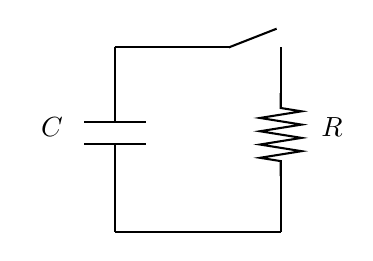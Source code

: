 

\tikzset{every picture/.style={line width=0.75pt}} %set default line width to 0.75pt        

\begin{tikzpicture}[x=0.75pt,y=0.75pt,yscale=-1,xscale=1]
%uncomment if require: \path (0,123); %set diagram left start at 0, and has height of 123

%Shape: Resistor [id:dp627469502609658] 
\draw   (123,42) -- (123,49.2) -- (133,50.8) -- (113,54) -- (133,57.2) -- (113,60.4) -- (133,63.6) -- (113,66.8) -- (133,70) -- (113,73.2) -- (123,74.8) -- (123,82) ;
%Straight Lines [id:da93035776440669] 
\draw    (123,20) -- (123,42) ;
%Straight Lines [id:da18862951458062072] 
\draw    (43,20) -- (98,20) ;
%Straight Lines [id:da26212312116112235] 
\draw    (123,82) -- (123,109) ;
%Straight Lines [id:da2925845653343082] 
\draw    (43,20) -- (43,48) ;
%Shape: Contact [id:dp8830997237938567] 
\draw   (43,48) -- (43,56) (43,74.67) -- (43,66.67) (58,56) -- (28,56) (58,66.67) -- (28,66.67) ;
%Straight Lines [id:da48642353717206155] 
\draw    (43,74.67) -- (43,109) ;
%Straight Lines [id:da4341489184539029] 
\draw    (43,109) -- (123,109) ;
%Straight Lines [id:da7775237515847642] 
\draw    (98,20) -- (121,11) ;

% Text Node
\draw (141,52.4) node [anchor=north west][inner sep=0.75pt]    {$R$};
% Text Node
\draw (6,52.4) node [anchor=north west][inner sep=0.75pt]    {$C$};


\end{tikzpicture}
